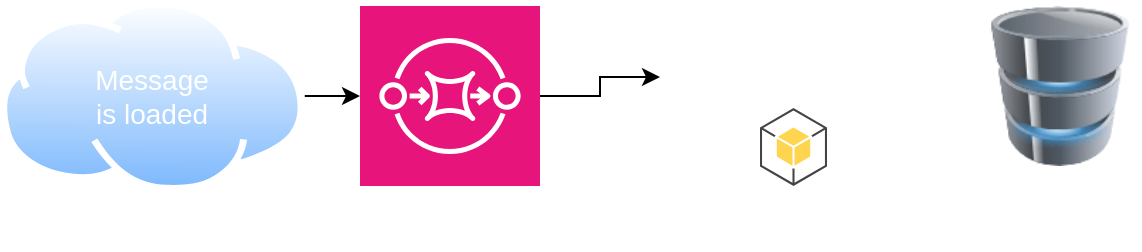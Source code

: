 <mxfile version="21.8.2" type="github">
  <diagram name="Page-1" id="uu6Za6JqZbUzWyNDbrX9">
    <mxGraphModel dx="1268" dy="898" grid="1" gridSize="10" guides="1" tooltips="1" connect="1" arrows="1" fold="1" page="1" pageScale="1" pageWidth="850" pageHeight="1100" math="0" shadow="0">
      <root>
        <mxCell id="0" />
        <mxCell id="1" parent="0" />
        <mxCell id="jbXzSBFCxgIyS97Zw1_5-10" style="edgeStyle=orthogonalEdgeStyle;rounded=0;orthogonalLoop=1;jettySize=auto;html=1;entryX=0;entryY=0.5;entryDx=0;entryDy=0;" edge="1" parent="1" source="jbXzSBFCxgIyS97Zw1_5-1" target="jbXzSBFCxgIyS97Zw1_5-8">
          <mxGeometry relative="1" as="geometry" />
        </mxCell>
        <mxCell id="jbXzSBFCxgIyS97Zw1_5-1" value="" style="sketch=0;points=[[0,0,0],[0.25,0,0],[0.5,0,0],[0.75,0,0],[1,0,0],[0,1,0],[0.25,1,0],[0.5,1,0],[0.75,1,0],[1,1,0],[0,0.25,0],[0,0.5,0],[0,0.75,0],[1,0.25,0],[1,0.5,0],[1,0.75,0]];outlineConnect=0;fontColor=#232F3E;fillColor=#E7157B;strokeColor=#ffffff;dashed=0;verticalLabelPosition=bottom;verticalAlign=top;align=center;html=1;fontSize=12;fontStyle=0;aspect=fixed;shape=mxgraph.aws4.resourceIcon;resIcon=mxgraph.aws4.sqs;" vertex="1" parent="1">
          <mxGeometry x="300" y="103" width="90" height="90" as="geometry" />
        </mxCell>
        <mxCell id="jbXzSBFCxgIyS97Zw1_5-4" value="" style="group" vertex="1" connectable="0" parent="1">
          <mxGeometry x="120" y="100" width="170" height="96" as="geometry" />
        </mxCell>
        <mxCell id="jbXzSBFCxgIyS97Zw1_5-2" value="" style="image;aspect=fixed;perimeter=ellipsePerimeter;html=1;align=center;shadow=0;dashed=0;spacingTop=3;image=img/lib/active_directory/internet_cloud.svg;" vertex="1" parent="jbXzSBFCxgIyS97Zw1_5-4">
          <mxGeometry width="152.382" height="96" as="geometry" />
        </mxCell>
        <mxCell id="jbXzSBFCxgIyS97Zw1_5-3" value="&lt;font style=&quot;font-size: 14px;&quot; color=&quot;#ffffff&quot;&gt;Message is loaded&lt;/font&gt;" style="text;strokeColor=none;align=center;fillColor=none;html=1;verticalAlign=middle;whiteSpace=wrap;rounded=0;" vertex="1" parent="jbXzSBFCxgIyS97Zw1_5-4">
          <mxGeometry x="46.05" y="35.446" width="60.281" height="25.108" as="geometry" />
        </mxCell>
        <mxCell id="jbXzSBFCxgIyS97Zw1_5-5" style="edgeStyle=orthogonalEdgeStyle;rounded=0;orthogonalLoop=1;jettySize=auto;html=1;entryX=0;entryY=0.5;entryDx=0;entryDy=0;entryPerimeter=0;" edge="1" parent="1" source="jbXzSBFCxgIyS97Zw1_5-2" target="jbXzSBFCxgIyS97Zw1_5-1">
          <mxGeometry relative="1" as="geometry" />
        </mxCell>
        <mxCell id="jbXzSBFCxgIyS97Zw1_5-9" value="" style="group" vertex="1" connectable="0" parent="1">
          <mxGeometry x="450" y="103" width="113.5" height="122" as="geometry" />
        </mxCell>
        <mxCell id="jbXzSBFCxgIyS97Zw1_5-8" value="" style="shape=image;html=1;verticalAlign=top;verticalLabelPosition=bottom;labelBackgroundColor=#ffffff;imageAspect=0;aspect=fixed;image=https://cdn0.iconfinder.com/data/icons/long-shadow-web-icons/512/python-128.png" vertex="1" parent="jbXzSBFCxgIyS97Zw1_5-9">
          <mxGeometry width="71" height="71" as="geometry" />
        </mxCell>
        <mxCell id="jbXzSBFCxgIyS97Zw1_5-6" value="" style="outlineConnect=0;dashed=0;verticalLabelPosition=bottom;verticalAlign=top;align=center;html=1;shape=mxgraph.aws3.android;fillColor=#FFD44F;gradientColor=none;" vertex="1" parent="jbXzSBFCxgIyS97Zw1_5-9">
          <mxGeometry x="50" y="51" width="33.5" height="39" as="geometry" />
        </mxCell>
        <mxCell id="jbXzSBFCxgIyS97Zw1_5-11" value="" style="image;html=1;image=img/lib/clip_art/computers/Database_128x128.png" vertex="1" parent="1">
          <mxGeometry x="610" y="103" width="80" height="80" as="geometry" />
        </mxCell>
      </root>
    </mxGraphModel>
  </diagram>
</mxfile>
